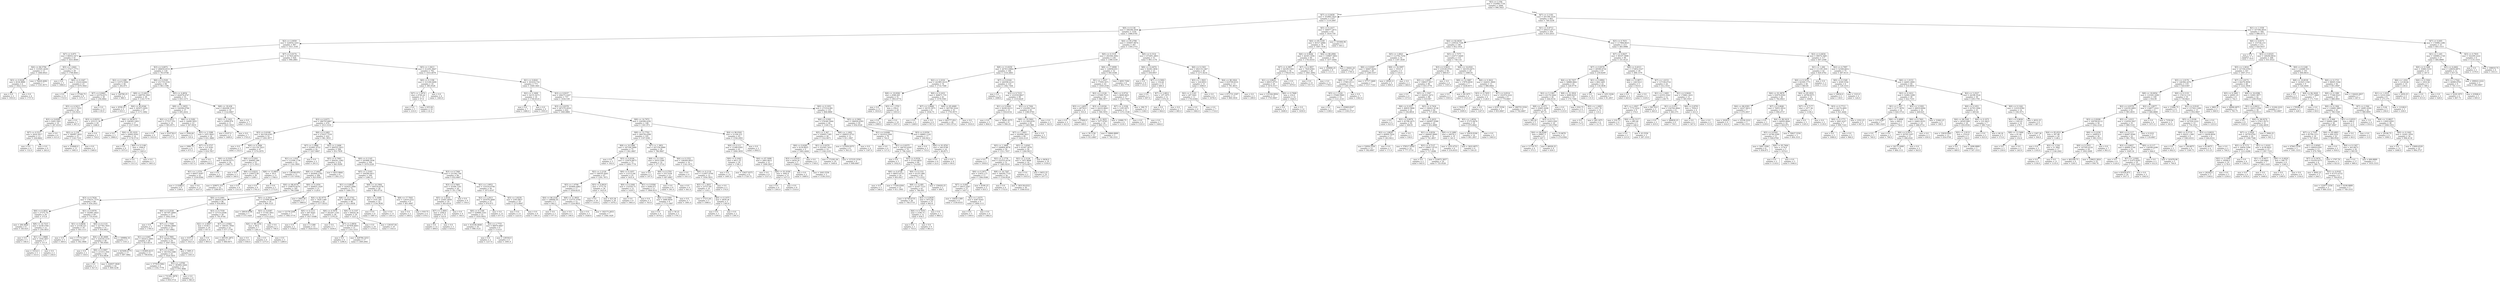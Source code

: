 digraph Tree {
node [shape=box] ;
0 [label="X[2] <= 2.356\nmse = 332900.7734\nsamples = 2000\nvalue = 996.5925"] ;
1 [label="X[7] <= 4.0458\nmse = 352865.5025\nsamples = 1337\nvalue = 1119.2087"] ;
0 -> 1 [labeldistance=2.5, labelangle=45, headlabel="True"] ;
2 [label="X[0] <= 0.136\nmse = 346296.5936\nsamples = 1254\nvalue = 1086.0781"] ;
1 -> 2 ;
3 [label="X[2] <= 2.0058\nmse = 324054.3163\nsamples = 967\nvalue = 1021.3185"] ;
2 -> 3 ;
4 [label="X[7] <= 0.875\nmse = 80052.5473\nsamples = 41\nvalue = 1631.8049"] ;
3 -> 4 ;
5 [label="X[4] <= 84.5794\nmse = 153501.4438\nsamples = 13\nvalue = 1466.6923"] ;
4 -> 5 ;
6 [label="X[3] <= 0.9228\nmse = 8536.8889\nsamples = 6\nvalue = 1822.3333"] ;
5 -> 6 ;
7 [label="mse = 0.0\nsamples = 2\nvalue = 1953.0"] ;
6 -> 7 ;
8 [label="mse = 0.0\nsamples = 4\nvalue = 1757.0"] ;
6 -> 8 ;
9 [label="mse = 76420.4082\nsamples = 7\nvalue = 1161.8571"] ;
5 -> 9 ;
10 [label="X[5] <= 1.0441\nmse = 27417.1773\nsamples = 28\nvalue = 1708.4643"] ;
4 -> 10 ;
11 [label="mse = 0.0\nsamples = 5\nvalue = 1884.0"] ;
10 -> 11 ;
12 [label="X[0] <= 0.1047\nmse = 25222.8204\nsamples = 23\nvalue = 1670.3043"] ;
10 -> 12 ;
13 [label="mse = 0.0\nsamples = 15\nvalue = 1723.0"] ;
12 -> 13 ;
14 [label="mse = 57546.75\nsamples = 8\nvalue = 1571.5"] ;
12 -> 14 ;
15 [label="X[7] <= 0.9174\nmse = 317625.6674\nsamples = 926\nvalue = 994.2883"] ;
3 -> 15 ;
16 [label="X[3] <= 0.6672\nmse = 286650.8153\nsamples = 134\nvalue = 763.0746"] ;
15 -> 16 ;
17 [label="X[2] <= 2.1288\nmse = 53572.5094\nsamples = 40\nvalue = 292.875"] ;
16 -> 17 ;
18 [label="X[7] <= 0.8461\nmse = 22576.6371\nsamples = 38\nvalue = 256.6842"] ;
17 -> 18 ;
19 [label="X[5] <= 4.5413\nmse = 13113.7633\nsamples = 26\nvalue = 335.9231"] ;
18 -> 19 ;
20 [label="X[3] <= 0.6299\nmse = 9283.1801\nsamples = 19\nvalue = 287.6316"] ;
19 -> 20 ;
21 [label="X[7] <= 0.5317\nmse = 2624.5917\nsamples = 13\nvalue = 228.8462"] ;
20 -> 21 ;
22 [label="mse = 0.0\nsamples = 4\nvalue = 152.0"] ;
21 -> 22 ;
23 [label="mse = 0.0\nsamples = 9\nvalue = 263.0"] ;
21 -> 23 ;
24 [label="mse = 0.0\nsamples = 6\nvalue = 415.0"] ;
20 -> 24 ;
25 [label="mse = 0.0\nsamples = 7\nvalue = 467.0"] ;
19 -> 25 ;
26 [label="mse = 0.0\nsamples = 12\nvalue = 85.0"] ;
18 -> 26 ;
27 [label="mse = 144780.25\nsamples = 2\nvalue = 980.5"] ;
17 -> 27 ;
28 [label="X[6] <= 0.2528\nmse = 251719.2192\nsamples = 94\nvalue = 963.1596"] ;
16 -> 28 ;
29 [label="X[8] <= 13.4013\nmse = 208750.3563\nsamples = 39\nvalue = 1143.7179"] ;
28 -> 29 ;
30 [label="mse = 4556.25\nsamples = 2\nvalue = 635.5"] ;
29 -> 30 ;
31 [label="X[4] <= 85.6344\nmse = 205071.8291\nsamples = 37\nvalue = 1171.1892"] ;
29 -> 31 ;
32 [label="X[3] <= 0.8253\nmse = 255111.36\nsamples = 20\nvalue = 1046.8"] ;
31 -> 32 ;
33 [label="X[2] <= 2.158\nmse = 300997.2622\nsamples = 15\nvalue = 1145.7333"] ;
32 -> 33 ;
34 [label="mse = 316840.0\nsamples = 13\nvalue = 1082.0"] ;
33 -> 34 ;
35 [label="mse = 0.0\nsamples = 2\nvalue = 1560.0"] ;
33 -> 35 ;
36 [label="mse = 0.0\nsamples = 5\nvalue = 750.0"] ;
32 -> 36 ;
37 [label="X[4] <= 90.8571\nmse = 106583.1903\nsamples = 17\nvalue = 1317.5294"] ;
31 -> 37 ;
38 [label="mse = 0.0\nsamples = 3\nvalue = 1966.0"] ;
37 -> 38 ;
39 [label="X[4] <= 95.1019\nmse = 20002.9592\nsamples = 14\nvalue = 1178.5714"] ;
37 -> 39 ;
40 [label="mse = 0.0\nsamples = 9\nvalue = 1075.0"] ;
39 -> 40 ;
41 [label="X[0] <= 0.1148\nmse = 1944.0\nsamples = 5\nvalue = 1365.0"] ;
39 -> 41 ;
42 [label="mse = 0.0\nsamples = 2\nvalue = 1311.0"] ;
41 -> 42 ;
43 [label="mse = 0.0\nsamples = 3\nvalue = 1401.0"] ;
41 -> 43 ;
44 [label="X[5] <= 4.4654\nmse = 242678.4747\nsamples = 55\nvalue = 835.1273"] ;
28 -> 44 ;
45 [label="X[8] <= 11.9055\nmse = 104306.6706\nsamples = 37\nvalue = 695.2432"] ;
44 -> 45 ;
46 [label="X[2] <= 2.1812\nmse = 177217.551\nsamples = 14\nvalue = 905.8571"] ;
45 -> 46 ;
47 [label="mse = 0.0\nsamples = 9\nvalue = 1033.0"] ;
46 -> 47 ;
48 [label="mse = 414736.0\nsamples = 5\nvalue = 677.0"] ;
46 -> 48 ;
49 [label="X[6] <= 0.5282\nmse = 16490.3025\nsamples = 23\nvalue = 567.0435"] ;
45 -> 49 ;
50 [label="mse = 3504.64\nsamples = 5\nvalue = 335.4"] ;
49 -> 50 ;
51 [label="X[5] <= 2.3388\nmse = 1051.9043\nsamples = 18\nvalue = 631.3889"] ;
49 -> 51 ;
52 [label="mse = 1806.75\nsamples = 4\nvalue = 675.5"] ;
51 -> 52 ;
53 [label="X[7] <= 0.2727\nmse = 121.4541\nsamples = 14\nvalue = 618.7857"] ;
51 -> 53 ;
54 [label="mse = 0.0\nsamples = 9\nvalue = 627.0"] ;
53 -> 54 ;
55 [label="mse = 0.0\nsamples = 5\nvalue = 604.0"] ;
53 -> 55 ;
56 [label="X[8] <= 18.436\nmse = 404208.3333\nsamples = 18\nvalue = 1122.6667"] ;
44 -> 56 ;
57 [label="X[2] <= 2.1421\nmse = 12090.876\nsamples = 11\nvalue = 1625.1818"] ;
56 -> 57 ;
58 [label="mse = 4107.0\nsamples = 4\nvalue = 1489.0"] ;
57 -> 58 ;
59 [label="mse = 0.0\nsamples = 7\nvalue = 1703.0"] ;
57 -> 59 ;
60 [label="mse = 0.0\nsamples = 7\nvalue = 333.0"] ;
56 -> 60 ;
61 [label="X[5] <= 1.0413\nmse = 312291.0647\nsamples = 792\nvalue = 1033.4078"] ;
15 -> 61 ;
62 [label="X[0] <= 0.1196\nmse = 315180.0499\nsamples = 19\nvalue = 385.0526"] ;
61 -> 62 ;
63 [label="X[7] <= 1.2974\nmse = 6740.24\nsamples = 15\nvalue = 97.6"] ;
62 -> 63 ;
64 [label="mse = 0.0\nsamples = 5\nvalue = 210.0"] ;
63 -> 64 ;
65 [label="mse = 635.04\nsamples = 10\nvalue = 41.4"] ;
63 -> 65 ;
66 [label="mse = 0.0\nsamples = 4\nvalue = 1463.0"] ;
62 -> 66 ;
67 [label="X[1] <= 0.8241\nmse = 301633.716\nsamples = 773\nvalue = 1049.3441"] ;
61 -> 67 ;
68 [label="X[2] <= 2.1609\nmse = 54131.0273\nsamples = 16\nvalue = 1749.8125"] ;
67 -> 68 ;
69 [label="mse = 0.0\nsamples = 7\nvalue = 1486.0"] ;
68 -> 69 ;
70 [label="mse = 0.0\nsamples = 9\nvalue = 1955.0"] ;
68 -> 70 ;
71 [label="X[3] <= 0.9237\nmse = 296275.2207\nsamples = 757\nvalue = 1034.539"] ;
67 -> 71 ;
72 [label="X[3] <= 0.8378\nmse = 287279.2018\nsamples = 622\nvalue = 1083.6881"] ;
71 -> 72 ;
73 [label="X[3] <= 0.6271\nmse = 286793.6667\nsamples = 474\nvalue = 1015.5316"] ;
72 -> 73 ;
74 [label="X[3] <= 0.6168\nmse = 261526.6361\nsamples = 52\nvalue = 1293.3077"] ;
73 -> 74 ;
75 [label="mse = 0.0\nsamples = 5\nvalue = 532.0"] ;
74 -> 75 ;
76 [label="X[0] <= 0.1084\nmse = 221130.7623\nsamples = 47\nvalue = 1374.2979"] ;
74 -> 76 ;
77 [label="X[6] <= 0.5293\nmse = 64358.4375\nsamples = 24\nvalue = 1568.75"] ;
76 -> 77 ;
78 [label="X[1] <= 1.1574\nmse = 60037.9587\nsamples = 22\nvalue = 1539.6364"] ;
77 -> 78 ;
79 [label="mse = 113288.0\nsamples = 9\nvalue = 1399.0"] ;
78 -> 79 ;
80 [label="mse = 0.0\nsamples = 13\nvalue = 1637.0"] ;
78 -> 80 ;
81 [label="mse = 0.0\nsamples = 2\nvalue = 1889.0"] ;
77 -> 81 ;
82 [label="X[6] <= 0.5293\nmse = 304092.586\nsamples = 23\nvalue = 1171.3913"] ;
76 -> 82 ;
83 [label="mse = 0.0\nsamples = 3\nvalue = 340.0"] ;
82 -> 83 ;
84 [label="X[6] <= 0.9222\nmse = 230472.49\nsamples = 20\nvalue = 1296.1"] ;
82 -> 84 ;
85 [label="mse = 329071.551\nsamples = 14\nvalue = 1288.8571"] ;
84 -> 85 ;
86 [label="mse = 0.0\nsamples = 6\nvalue = 1313.0"] ;
84 -> 86 ;
87 [label="X[6] <= 0.1683\nmse = 279227.7516\nsamples = 422\nvalue = 981.3033"] ;
73 -> 87 ;
88 [label="X[7] <= 3.3688\nmse = 222661.9722\nsamples = 24\nvalue = 1437.6667"] ;
87 -> 88 ;
89 [label="X[1] <= 1.018\nmse = 112506.1736\nsamples = 22\nvalue = 1541.9091"] ;
88 -> 89 ;
90 [label="X[8] <= 15.0853\nmse = 30.0\nsamples = 11\nvalue = 1766.0"] ;
89 -> 90 ;
91 [label="mse = 0.0\nsamples = 6\nvalue = 1761.0"] ;
90 -> 91 ;
92 [label="mse = 0.0\nsamples = 5\nvalue = 1772.0"] ;
90 -> 92 ;
93 [label="mse = 124548.876\nsamples = 11\nvalue = 1317.8182"] ;
89 -> 93 ;
94 [label="mse = 0.0\nsamples = 2\nvalue = 291.0"] ;
88 -> 94 ;
95 [label="X[2] <= 2.2496\nmse = 269322.5915\nsamples = 398\nvalue = 953.7839"] ;
87 -> 95 ;
96 [label="X[5] <= 6.7093\nmse = 264241.3362\nsamples = 214\nvalue = 845.9299"] ;
95 -> 96 ;
97 [label="X[8] <= 17.6001\nmse = 262600.2782\nsamples = 206\nvalue = 825.0583"] ;
96 -> 97 ;
98 [label="X[4] <= 88.4579\nmse = 250670.9279\nsamples = 185\nvalue = 790.5568"] ;
97 -> 98 ;
99 [label="X[3] <= 0.7634\nmse = 178231.7574\nsamples = 89\nvalue = 654.2921"] ;
98 -> 99 ;
100 [label="X[6] <= 0.3832\nmse = 27375.76\nsamples = 20\nvalue = 375.8"] ;
99 -> 100 ;
101 [label="mse = 284.4844\nsamples = 8\nvalue = 563.625"] ;
100 -> 101 ;
102 [label="X[8] <= 14.7315\nmse = 6238.5764\nsamples = 12\nvalue = 250.5833"] ;
100 -> 102 ;
103 [label="mse = 0.0\nsamples = 5\nvalue = 166.0"] ;
102 -> 103 ;
104 [label="X[1] <= 1.0868\nmse = 1934.2857\nsamples = 7\nvalue = 311.0"] ;
102 -> 104 ;
105 [label="mse = 1014.0\nsamples = 5\nvalue = 333.0"] ;
104 -> 105 ;
106 [label="mse = 0.0\nsamples = 2\nvalue = 256.0"] ;
104 -> 106 ;
107 [label="X[1] <= 0.9576\nmse = 192961.4925\nsamples = 69\nvalue = 735.0145"] ;
99 -> 107 ;
108 [label="X[1] <= 0.8656\nmse = 21538.321\nsamples = 18\nvalue = 503.1111"] ;
107 -> 108 ;
109 [label="mse = 0.0\nsamples = 5\nvalue = 349.0"] ;
108 -> 109 ;
110 [label="mse = 17174.2367\nsamples = 13\nvalue = 562.3846"] ;
108 -> 110 ;
111 [label="X[0] <= 0.1133\nmse = 227783.7655\nsamples = 51\nvalue = 816.8627"] ;
107 -> 111 ;
112 [label="X[4] <= 85.4069\nmse = 224334.2155\nsamples = 46\nvalue = 785.9565"] ;
111 -> 112 ;
113 [label="mse = 0.0\nsamples = 2\nvalue = 150.0"] ;
112 -> 113 ;
114 [label="X[6] <= 0.3067\nmse = 215311.936\nsamples = 44\nvalue = 814.8636"] ;
112 -> 114 ;
115 [label="mse = 0.0\nsamples = 2\nvalue = 927.0"] ;
114 -> 115 ;
116 [label="mse = 224937.5828\nsamples = 42\nvalue = 809.5238"] ;
114 -> 116 ;
117 [label="mse = 169884.16\nsamples = 5\nvalue = 1101.2"] ;
111 -> 117 ;
118 [label="X[0] <= 0.1091\nmse = 284655.0181\nsamples = 96\nvalue = 916.8854"] ;
98 -> 118 ;
119 [label="X[6] <= 0.2528\nmse = 367597.4909\nsamples = 57\nvalue = 1002.3509"] ;
118 -> 119 ;
120 [label="mse = 0.0\nsamples = 5\nvalue = 1785.0"] ;
119 -> 120 ;
121 [label="X[7] <= 1.7509\nmse = 338382.0869\nsamples = 52\nvalue = 927.0962"] ;
119 -> 121 ;
122 [label="X[1] <= 0.845\nmse = 292412.2895\nsamples = 28\nvalue = 823.8214"] ;
121 -> 122 ;
123 [label="mse = 425406.4775\nsamples = 17\nvalue = 897.5882"] ;
122 -> 123 ;
124 [label="mse = 65469.4215\nsamples = 11\nvalue = 709.8182"] ;
122 -> 124 ;
125 [label="X[3] <= 0.7885\nmse = 365053.0764\nsamples = 24\nvalue = 1047.5833"] ;
121 -> 125 ;
126 [label="X[7] <= 2.5203\nmse = 391554.3388\nsamples = 22\nvalue = 1024.5455"] ;
125 -> 126 ;
127 [label="mse = 377819.5062\nsamples = 9\nvalue = 1102.7778"] ;
126 -> 127 ;
128 [label="X[5] <= 1.6706\nmse = 393892.5444\nsamples = 13\nvalue = 970.3846"] ;
126 -> 128 ;
129 [label="mse = 731261.3878\nsamples = 7\nvalue = 959.5714"] ;
128 -> 129 ;
130 [label="mse = 0.0\nsamples = 6\nvalue = 983.0"] ;
128 -> 130 ;
131 [label="mse = 3481.0\nsamples = 2\nvalue = 1301.0"] ;
125 -> 131 ;
132 [label="X[3] <= 0.7559\nmse = 137153.0506\nsamples = 39\nvalue = 791.9744"] ;
118 -> 132 ;
133 [label="X[2] <= 2.0697\nmse = 6149.5\nsamples = 16\nvalue = 957.0"] ;
132 -> 133 ;
134 [label="mse = 4107.0\nsamples = 8\nvalue = 1021.0"] ;
133 -> 134 ;
135 [label="mse = 0.0\nsamples = 8\nvalue = 893.0"] ;
133 -> 135 ;
136 [label="X[7] <= 2.9382\nmse = 196161.7958\nsamples = 23\nvalue = 677.1739"] ;
132 -> 136 ;
137 [label="mse = 265181.2872\nsamples = 17\nvalue = 684.6471"] ;
136 -> 137 ;
138 [label="mse = 0.0\nsamples = 6\nvalue = 656.0"] ;
136 -> 138 ;
139 [label="X[0] <= 0.1054\nmse = 264825.1429\nsamples = 21\nvalue = 1129.0"] ;
97 -> 139 ;
140 [label="X[5] <= 4.5631\nmse = 127099.4648\nsamples = 16\nvalue = 900.3125"] ;
139 -> 140 ;
141 [label="mse = 29018.9796\nsamples = 7\nvalue = 575.1429"] ;
140 -> 141 ;
142 [label="X[3] <= 0.6387\nmse = 57182.3951\nsamples = 9\nvalue = 1153.2222"] ;
140 -> 142 ;
143 [label="X[4] <= 88.1254\nmse = 48.0\nsamples = 7\nvalue = 1281.0"] ;
142 -> 143 ;
144 [label="mse = 0.0\nsamples = 4\nvalue = 1275.0"] ;
143 -> 144 ;
145 [label="mse = 0.0\nsamples = 3\nvalue = 1289.0"] ;
143 -> 145 ;
146 [label="mse = 0.0\nsamples = 2\nvalue = 706.0"] ;
142 -> 146 ;
147 [label="mse = 2662.56\nsamples = 5\nvalue = 1860.8"] ;
139 -> 147 ;
148 [label="mse = 6433.9844\nsamples = 8\nvalue = 1383.375"] ;
96 -> 148 ;
149 [label="X[0] <= 0.1145\nmse = 245968.3036\nsamples = 184\nvalue = 1079.2228"] ;
95 -> 149 ;
150 [label="X[5] <= 2.5183\nmse = 164280.0411\nsamples = 100\nvalue = 1286.33"] ;
149 -> 150 ;
151 [label="X[1] <= 0.8656\nmse = 142625.2066\nsamples = 72\nvalue = 1400.375"] ;
150 -> 151 ;
152 [label="X[4] <= 82.9775\nmse = 7620.1389\nsamples = 24\nvalue = 1577.8333"] ;
151 -> 152 ;
153 [label="mse = 12178.5306\nsamples = 7\nvalue = 1482.5714"] ;
152 -> 153 ;
154 [label="X[0] <= 0.1111\nmse = 467.8201\nsamples = 17\nvalue = 1617.0588"] ;
152 -> 154 ;
155 [label="mse = 0.0\nsamples = 2\nvalue = 1558.0"] ;
154 -> 155 ;
156 [label="mse = 3.1289\nsamples = 15\nvalue = 1624.9333"] ;
154 -> 156 ;
157 [label="X[8] <= 13.3742\nmse = 186509.1454\nsamples = 48\nvalue = 1311.6458"] ;
151 -> 157 ;
158 [label="X[6] <= 0.7676\nmse = 262267.1161\nsamples = 28\nvalue = 1376.25"] ;
157 -> 158 ;
159 [label="mse = 0.0\nsamples = 7\nvalue = 1439.0"] ;
158 -> 159 ;
160 [label="X[7] <= 2.8834\nmse = 347939.4603\nsamples = 21\nvalue = 1355.3333"] ;
158 -> 160 ;
161 [label="mse = 0.0\nsamples = 4\nvalue = 1296.0"] ;
160 -> 161 ;
162 [label="mse = 428784.3253\nsamples = 17\nvalue = 1369.2941"] ;
160 -> 162 ;
163 [label="X[0] <= 0.1107\nmse = 66424.36\nsamples = 20\nvalue = 1221.2"] ;
157 -> 163 ;
164 [label="mse = 0.0\nsamples = 10\nvalue = 1279.0"] ;
163 -> 164 ;
165 [label="mse = 126167.04\nsamples = 10\nvalue = 1163.4"] ;
163 -> 165 ;
166 [label="X[8] <= 14.1904\nmse = 100518.6378\nsamples = 28\nvalue = 993.0714"] ;
150 -> 166 ;
167 [label="X[5] <= 5.1098\nmse = 3141.595\nsamples = 22\nvalue = 1154.3636"] ;
166 -> 167 ;
168 [label="mse = 0.0\nsamples = 9\nvalue = 1087.0"] ;
167 -> 168 ;
169 [label="mse = 0.0\nsamples = 13\nvalue = 1201.0"] ;
167 -> 169 ;
170 [label="X[8] <= 17.7043\nmse = 12419.2222\nsamples = 6\nvalue = 401.6667"] ;
166 -> 170 ;
171 [label="mse = 0.0\nsamples = 2\nvalue = 248.0"] ;
170 -> 171 ;
172 [label="mse = 918.75\nsamples = 4\nvalue = 478.5"] ;
170 -> 172 ;
173 [label="X[3] <= 0.7368\nmse = 231362.746\nsamples = 84\nvalue = 832.6667"] ;
149 -> 173 ;
174 [label="X[3] <= 0.7083\nmse = 35308.7181\nsamples = 28\nvalue = 351.1786"] ;
173 -> 174 ;
175 [label="X[5] <= 2.4535\nmse = 25441.4958\nsamples = 19\nvalue = 443.6316"] ;
174 -> 175 ;
176 [label="X[7] <= 3.3693\nmse = 2304.0\nsamples = 15\nvalue = 523.0"] ;
175 -> 176 ;
177 [label="mse = 0.0\nsamples = 12\nvalue = 499.0"] ;
176 -> 177 ;
178 [label="mse = 0.0\nsamples = 3\nvalue = 619.0"] ;
176 -> 178 ;
179 [label="mse = 0.0\nsamples = 4\nvalue = 146.0"] ;
175 -> 179 ;
180 [label="mse = 0.0\nsamples = 9\nvalue = 156.0"] ;
174 -> 180 ;
181 [label="X[1] <= 1.0953\nmse = 155516.6706\nsamples = 56\nvalue = 1073.4107"] ;
173 -> 181 ;
182 [label="X[2] <= 2.2913\nmse = 201678.5668\nsamples = 37\nvalue = 970.973"] ;
181 -> 182 ;
183 [label="X[0] <= 0.1166\nmse = 329060.3161\nsamples = 22\nvalue = 1035.0455"] ;
182 -> 183 ;
184 [label="mse = 414146.4648\nsamples = 16\nvalue = 998.3125"] ;
183 -> 184 ;
185 [label="X[5] <= 2.7755\nmse = 88970.6667\nsamples = 6\nvalue = 1133.0"] ;
183 -> 185 ;
186 [label="mse = 0.0\nsamples = 2\nvalue = 1217.0"] ;
185 -> 186 ;
187 [label="mse = 128164.0\nsamples = 4\nvalue = 1091.0"] ;
185 -> 187 ;
188 [label="mse = 0.0\nsamples = 15\nvalue = 877.0"] ;
182 -> 188 ;
189 [label="X[5] <= 3.8239\nmse = 5393.8837\nsamples = 19\nvalue = 1272.8947"] ;
181 -> 189 ;
190 [label="mse = 0.0\nsamples = 13\nvalue = 1223.0"] ;
189 -> 190 ;
191 [label="mse = 0.0\nsamples = 6\nvalue = 1381.0"] ;
189 -> 191 ;
192 [label="X[8] <= 14.7972\nmse = 226308.4182\nsamples = 148\nvalue = 1301.973"] ;
72 -> 192 ;
193 [label="X[8] <= 12.7702\nmse = 260158.4366\nsamples = 105\nvalue = 1197.0381"] ;
192 -> 193 ;
194 [label="X[8] <= 10.5366\nmse = 187190.5689\nsamples = 75\nvalue = 1361.0667"] ;
193 -> 194 ;
195 [label="mse = 0.0\nsamples = 3\nvalue = 192.0"] ;
194 -> 195 ;
196 [label="X[3] <= 0.9104\nmse = 135670.8673\nsamples = 72\nvalue = 1409.7778"] ;
194 -> 196 ;
197 [label="X[2] <= 2.2126\nmse = 108105.4441\nsamples = 47\nvalue = 1291.7872"] ;
196 -> 197 ;
198 [label="X[5] <= 1.6706\nmse = 203664.4983\nsamples = 17\nvalue = 1058.8235"] ;
197 -> 198 ;
199 [label="X[4] <= 86.2144\nmse = 148648.56\nsamples = 5\nvalue = 662.2"] ;
198 -> 199 ;
200 [label="mse = 0.0\nsamples = 3\nvalue = 977.0"] ;
199 -> 200 ;
201 [label="mse = 0.0\nsamples = 2\nvalue = 190.0"] ;
199 -> 201 ;
202 [label="X[8] <= 11.9055\nmse = 133731.0764\nsamples = 12\nvalue = 1224.0833"] ;
198 -> 202 ;
203 [label="mse = 0.0\nsamples = 5\nvalue = 1028.0"] ;
202 -> 203 ;
204 [label="mse = 182173.2653\nsamples = 7\nvalue = 1364.1429"] ;
202 -> 204 ;
205 [label="X[3] <= 0.9019\nmse = 5773.76\nsamples = 30\nvalue = 1423.8"] ;
197 -> 205 ;
206 [label="mse = 0.0\nsamples = 10\nvalue = 1319.0"] ;
205 -> 206 ;
207 [label="mse = 423.36\nsamples = 20\nvalue = 1476.2"] ;
205 -> 207 ;
208 [label="X[0] <= 0.1057\nmse = 112115.84\nsamples = 25\nvalue = 1631.6"] ;
196 -> 208 ;
209 [label="X[0] <= 0.1049\nmse = 152550.75\nsamples = 12\nvalue = 1439.5"] ;
208 -> 209 ;
210 [label="mse = 0.0\nsamples = 9\nvalue = 1665.0"] ;
209 -> 210 ;
211 [label="mse = 0.0\nsamples = 3\nvalue = 763.0"] ;
209 -> 211 ;
212 [label="X[1] <= 0.9394\nmse = 9284.071\nsamples = 13\nvalue = 1808.9231"] ;
208 -> 212 ;
213 [label="X[0] <= 0.1069\nmse = 3086.8056\nsamples = 6\nvalue = 1713.1667"] ;
212 -> 213 ;
214 [label="mse = 0.0\nsamples = 4\nvalue = 1674.0"] ;
213 -> 214 ;
215 [label="mse = 56.25\nsamples = 2\nvalue = 1791.5"] ;
213 -> 215 ;
216 [label="mse = 0.0\nsamples = 7\nvalue = 1891.0"] ;
212 -> 216 ;
217 [label="X[7] <= 1.3851\nmse = 207156.0989\nsamples = 30\nvalue = 786.9667"] ;
193 -> 217 ;
218 [label="X[8] <= 13.1501\nmse = 5910.5306\nsamples = 14\nvalue = 377.5714"] ;
217 -> 218 ;
219 [label="mse = 0.0\nsamples = 2\nvalue = 197.0"] ;
218 -> 219 ;
220 [label="X[6] <= 0.2793\nmse = 555.5556\nsamples = 12\nvalue = 407.6667"] ;
218 -> 220 ;
221 [label="mse = 0.0\nsamples = 8\nvalue = 391.0"] ;
220 -> 221 ;
222 [label="mse = 0.0\nsamples = 4\nvalue = 441.0"] ;
220 -> 222 ;
223 [label="X[6] <= 0.1552\nmse = 108269.9023\nsamples = 16\nvalue = 1145.1875"] ;
217 -> 223 ;
224 [label="mse = 0.0\nsamples = 4\nvalue = 1411.0"] ;
223 -> 224 ;
225 [label="X[0] <= 0.1118\nmse = 112957.0764\nsamples = 12\nvalue = 1056.5833"] ;
223 -> 225 ;
226 [label="X[5] <= 1.3925\nmse = 23727.69\nsamples = 10\nvalue = 1193.1"] ;
225 -> 226 ;
227 [label="mse = 17213.44\nsamples = 5\nvalue = 1080.4"] ;
226 -> 227 ;
228 [label="X[0] <= 0.1075\nmse = 4839.36\nsamples = 5\nvalue = 1305.8"] ;
226 -> 228 ;
229 [label="mse = 0.0\nsamples = 3\nvalue = 1249.0"] ;
228 -> 229 ;
230 [label="mse = 0.0\nsamples = 2\nvalue = 1391.0"] ;
228 -> 230 ;
231 [label="mse = 0.0\nsamples = 2\nvalue = 374.0"] ;
225 -> 231 ;
232 [label="X[4] <= 96.0342\nmse = 51106.212\nsamples = 43\nvalue = 1558.2093"] ;
192 -> 232 ;
233 [label="X[0] <= 0.113\nmse = 15389.9393\nsamples = 41\nvalue = 1600.3659"] ;
232 -> 233 ;
234 [label="X[0] <= 0.1042\nmse = 6611.55\nsamples = 20\nvalue = 1706.5"] ;
233 -> 234 ;
235 [label="mse = 0.0\nsamples = 12\nvalue = 1691.0"] ;
234 -> 235 ;
236 [label="mse = 15627.9375\nsamples = 8\nvalue = 1729.75"] ;
234 -> 236 ;
237 [label="X[4] <= 87.5098\nmse = 2805.0612\nsamples = 21\nvalue = 1499.2857"] ;
233 -> 237 ;
238 [label="mse = 0.0\nsamples = 9\nvalue = 1537.0"] ;
237 -> 238 ;
239 [label="X[4] <= 91.0184\nmse = 3042.0\nsamples = 12\nvalue = 1471.0"] ;
237 -> 239 ;
240 [label="mse = 0.0\nsamples = 4\nvalue = 1393.0"] ;
239 -> 240 ;
241 [label="mse = 0.0\nsamples = 8\nvalue = 1510.0"] ;
239 -> 241 ;
242 [label="mse = 0.0\nsamples = 2\nvalue = 694.0"] ;
232 -> 242 ;
243 [label="X[0] <= 0.1051\nmse = 275314.081\nsamples = 135\nvalue = 808.0889"] ;
71 -> 243 ;
244 [label="X[6] <= 0.928\nmse = 278340.3944\nsamples = 40\nvalue = 1169.175"] ;
243 -> 244 ;
245 [label="X[5] <= 5.367\nmse = 230003.7385\nsamples = 28\nvalue = 1322.6071"] ;
244 -> 245 ;
246 [label="X[6] <= 0.6285\nmse = 9159.8025\nsamples = 9\nvalue = 1665.4444"] ;
245 -> 246 ;
247 [label="X[3] <= 0.9335\nmse = 6434.24\nsamples = 5\nvalue = 1598.6"] ;
246 -> 247 ;
248 [label="mse = 0.0\nsamples = 2\nvalue = 1689.0"] ;
247 -> 248 ;
249 [label="mse = 1643.5556\nsamples = 3\nvalue = 1538.3333"] ;
247 -> 249 ;
250 [label="mse = 0.0\nsamples = 4\nvalue = 1749.0"] ;
246 -> 250 ;
251 [label="X[1] <= 0.9379\nmse = 252565.7452\nsamples = 19\nvalue = 1160.2105"] ;
245 -> 251 ;
252 [label="mse = 172391.04\nsamples = 10\nvalue = 1440.6"] ;
251 -> 252 ;
253 [label="mse = 157235.5556\nsamples = 9\nvalue = 848.6667"] ;
251 -> 253 ;
254 [label="X[6] <= 1.1492\nmse = 208025.9722\nsamples = 12\nvalue = 811.1667"] ;
244 -> 254 ;
255 [label="mse = 127650.9375\nsamples = 8\nvalue = 563.25"] ;
254 -> 255 ;
256 [label="mse = 0.0\nsamples = 4\nvalue = 1307.0"] ;
254 -> 256 ;
257 [label="X[5] <= 4.5802\nmse = 196026.6393\nsamples = 95\nvalue = 656.0526"] ;
243 -> 257 ;
258 [label="X[1] <= 0.8288\nmse = 161014.2564\nsamples = 78\nvalue = 762.0"] ;
257 -> 258 ;
259 [label="mse = 0.0\nsamples = 4\nvalue = 127.0"] ;
258 -> 259 ;
260 [label="X[1] <= 0.8375\nmse = 146743.6245\nsamples = 74\nvalue = 796.3243"] ;
258 -> 260 ;
261 [label="mse = 0.0\nsamples = 5\nvalue = 1932.0"] ;
260 -> 261 ;
262 [label="X[3] <= 0.9354\nmse = 57143.8832\nsamples = 69\nvalue = 714.029"] ;
260 -> 262 ;
263 [label="X[6] <= 0.4756\nmse = 68053.8733\nsamples = 24\nvalue = 603.0417"] ;
262 -> 263 ;
264 [label="mse = 0.0\nsamples = 3\nvalue = 546.0"] ;
263 -> 264 ;
265 [label="mse = 77244.6304\nsamples = 21\nvalue = 611.1905"] ;
263 -> 265 ;
266 [label="X[0] <= 0.1331\nmse = 41251.684\nsamples = 45\nvalue = 773.2222"] ;
262 -> 266 ;
267 [label="X[8] <= 12.681\nmse = 32167.7123\nsamples = 43\nvalue = 786.093"] ;
266 -> 267 ;
268 [label="mse = 41740.6735\nsamples = 28\nvalue = 744.5714"] ;
267 -> 268 ;
269 [label="X[3] <= 0.9426\nmse = 5072.64\nsamples = 15\nvalue = 863.6"] ;
267 -> 269 ;
270 [label="X[6] <= 0.7676\nmse = 2106.75\nsamples = 12\nvalue = 834.5"] ;
269 -> 270 ;
271 [label="mse = 0.0\nsamples = 3\nvalue = 755.0"] ;
270 -> 271 ;
272 [label="mse = 0.0\nsamples = 9\nvalue = 861.0"] ;
270 -> 272 ;
273 [label="mse = 0.0\nsamples = 3\nvalue = 980.0"] ;
269 -> 273 ;
274 [label="mse = 156420.25\nsamples = 2\nvalue = 496.5"] ;
266 -> 274 ;
275 [label="X[3] <= 0.9356\nmse = 68865.1142\nsamples = 17\nvalue = 169.9412"] ;
257 -> 275 ;
276 [label="mse = 0.0\nsamples = 3\nvalue = 735.0"] ;
275 -> 276 ;
277 [label="X[4] <= 91.8761\nmse = 540.9796\nsamples = 14\nvalue = 48.8571"] ;
275 -> 277 ;
278 [label="mse = 0.0\nsamples = 6\nvalue = 22.0"] ;
277 -> 278 ;
279 [label="mse = 0.0\nsamples = 8\nvalue = 69.0"] ;
277 -> 279 ;
280 [label="X[4] <= 95.2788\nmse = 359497.9974\nsamples = 287\nvalue = 1304.2753"] ;
2 -> 280 ;
281 [label="X[0] <= 0.1519\nmse = 292560.3082\nsamples = 236\nvalue = 1390.5339"] ;
280 -> 281 ;
282 [label="X[8] <= 13.0259\nmse = 267613.8802\nsamples = 184\nvalue = 1516.2663"] ;
281 -> 282 ;
283 [label="X[2] <= 2.2216\nmse = 241881.0219\nsamples = 74\nvalue = 1714.7568"] ;
282 -> 283 ;
284 [label="X[8] <= 10.8362\nmse = 4588.283\nsamples = 31\nvalue = 1903.6774"] ;
283 -> 284 ;
285 [label="mse = 0.0\nsamples = 11\nvalue = 1814.0"] ;
284 -> 285 ;
286 [label="X[5] <= 1.3701\nmse = 256.0\nsamples = 20\nvalue = 1953.0"] ;
284 -> 286 ;
287 [label="mse = 0.0\nsamples = 10\nvalue = 1969.0"] ;
286 -> 287 ;
288 [label="mse = 0.0\nsamples = 10\nvalue = 1937.0"] ;
286 -> 288 ;
289 [label="X[0] <= 0.1433\nmse = 368671.735\nsamples = 43\nvalue = 1578.5581"] ;
283 -> 289 ;
290 [label="X[7] <= 2.0668\nmse = 18135.1875\nsamples = 8\nvalue = 1034.75"] ;
289 -> 290 ;
291 [label="mse = 0.0\nsamples = 2\nvalue = 1268.0"] ;
290 -> 291 ;
292 [label="mse = 0.0\nsamples = 6\nvalue = 957.0"] ;
290 -> 292 ;
293 [label="X[4] <= 85.4069\nmse = 365749.3224\nsamples = 35\nvalue = 1702.8571"] ;
289 -> 293 ;
294 [label="mse = 443777.852\nsamples = 28\nvalue = 1651.0714"] ;
293 -> 294 ;
295 [label="mse = 0.0\nsamples = 7\nvalue = 1910.0"] ;
293 -> 295 ;
296 [label="X[7] <= 0.0164\nmse = 240590.4123\nsamples = 110\nvalue = 1382.7364"] ;
282 -> 296 ;
297 [label="mse = 0.0\nsamples = 12\nvalue = 1898.0"] ;
296 -> 297 ;
298 [label="X[3] <= 0.7233\nmse = 233559.8827\nsamples = 98\nvalue = 1319.6429"] ;
296 -> 298 ;
299 [label="X[1] <= 0.9264\nmse = 56383.6213\nsamples = 13\nvalue = 918.6154"] ;
298 -> 299 ;
300 [label="mse = 0.0\nsamples = 5\nvalue = 804.0"] ;
299 -> 300 ;
301 [label="mse = 78281.4375\nsamples = 8\nvalue = 990.25"] ;
299 -> 301 ;
302 [label="X[5] <= 4.7304\nmse = 232299.1524\nsamples = 85\nvalue = 1380.9765"] ;
298 -> 302 ;
303 [label="X[8] <= 19.5902\nmse = 211309.8191\nsamples = 83\nvalue = 1405.988"] ;
302 -> 303 ;
304 [label="X[7] <= 1.5403\nmse = 202998.3423\nsamples = 80\nvalue = 1430.2125"] ;
303 -> 304 ;
305 [label="X[5] <= 1.3484\nmse = 249804.4678\nsamples = 54\nvalue = 1511.7037"] ;
304 -> 305 ;
306 [label="mse = 0.0\nsamples = 3\nvalue = 1950.0"] ;
305 -> 306 ;
307 [label="X[2] <= 2.1778\nmse = 252533.9154\nsamples = 51\nvalue = 1485.9216"] ;
305 -> 307 ;
308 [label="X[6] <= 0.3071\nmse = 53452.173\nsamples = 17\nvalue = 1384.0588"] ;
307 -> 308 ;
309 [label="X[7] <= 0.692\nmse = 14015.2267\nsamples = 15\nvalue = 1457.2"] ;
308 -> 309 ;
310 [label="mse = 19450.1389\nsamples = 6\nvalue = 1530.8333"] ;
309 -> 310 ;
311 [label="X[1] <= 1.0275\nmse = 4367.6543\nsamples = 9\nvalue = 1408.1111"] ;
309 -> 311 ;
312 [label="mse = 0.0\nsamples = 5\nvalue = 1349.0"] ;
311 -> 312 ;
313 [label="mse = 0.0\nsamples = 4\nvalue = 1482.0"] ;
311 -> 313 ;
314 [label="mse = 8190.25\nsamples = 2\nvalue = 835.5"] ;
308 -> 314 ;
315 [label="X[8] <= 16.7267\nmse = 344292.7725\nsamples = 34\nvalue = 1536.8529"] ;
307 -> 315 ;
316 [label="mse = 0.0\nsamples = 4\nvalue = 1753.0"] ;
315 -> 316 ;
317 [label="mse = 383138.6322\nsamples = 30\nvalue = 1508.0333"] ;
315 -> 317 ;
318 [label="X[5] <= 3.6565\nmse = 63347.2678\nsamples = 26\nvalue = 1260.9615"] ;
304 -> 318 ;
319 [label="X[2] <= 2.2126\nmse = 7451.9648\nsamples = 16\nvalue = 1074.6875"] ;
318 -> 319 ;
320 [label="mse = 0.0\nsamples = 2\nvalue = 1055.0"] ;
319 -> 320 ;
321 [label="mse = 8453.25\nsamples = 14\nvalue = 1077.5"] ;
319 -> 321 ;
322 [label="mse = 8436.0\nsamples = 10\nvalue = 1559.0"] ;
318 -> 322 ;
323 [label="mse = 0.0\nsamples = 3\nvalue = 760.0"] ;
303 -> 323 ;
324 [label="mse = 0.0\nsamples = 2\nvalue = 343.0"] ;
302 -> 324 ;
325 [label="X[8] <= 17.9099\nmse = 126958.655\nsamples = 52\nvalue = 945.6346"] ;
281 -> 325 ;
326 [label="X[1] <= 1.1027\nmse = 77959.1671\nsamples = 43\nvalue = 1059.2558"] ;
325 -> 326 ;
327 [label="X[2] <= 2.2126\nmse = 47646.7515\nsamples = 26\nvalue = 886.3077"] ;
326 -> 327 ;
328 [label="X[5] <= 1.4455\nmse = 46756.0\nsamples = 4\nvalue = 555.0"] ;
327 -> 328 ;
329 [label="mse = 0.0\nsamples = 2\nvalue = 421.0"] ;
328 -> 329 ;
330 [label="mse = 57600.0\nsamples = 2\nvalue = 689.0"] ;
328 -> 330 ;
331 [label="X[3] <= 0.8194\nmse = 24222.8843\nsamples = 22\nvalue = 946.5455"] ;
327 -> 331 ;
332 [label="X[8] <= 12.3835\nmse = 7077.8765\nsamples = 18\nvalue = 886.1111"] ;
331 -> 332 ;
333 [label="mse = 30.1156\nsamples = 15\nvalue = 913.4667"] ;
332 -> 333 ;
334 [label="mse = 19866.8889\nsamples = 3\nvalue = 749.3333"] ;
332 -> 334 ;
335 [label="mse = 10980.75\nsamples = 4\nvalue = 1218.5"] ;
331 -> 335 ;
336 [label="X[6] <= 0.9732\nmse = 8608.0623\nsamples = 17\nvalue = 1323.7647"] ;
326 -> 336 ;
337 [label="X[7] <= 2.2104\nmse = 1183.2071\nsamples = 13\nvalue = 1372.1538"] ;
336 -> 337 ;
338 [label="mse = 0.0\nsamples = 6\nvalue = 1335.0"] ;
337 -> 338 ;
339 [label="mse = 0.0\nsamples = 7\nvalue = 1404.0"] ;
337 -> 339 ;
340 [label="mse = 396.75\nsamples = 4\nvalue = 1166.5"] ;
336 -> 340 ;
341 [label="mse = 4693.7284\nsamples = 9\nvalue = 402.7778"] ;
325 -> 341 ;
342 [label="X[0] <= 0.1514\nmse = 475491.2803\nsamples = 51\nvalue = 905.1176"] ;
280 -> 342 ;
343 [label="X[8] <= 12.6074\nmse = 92262.3856\nsamples = 23\nvalue = 458.6957"] ;
342 -> 343 ;
344 [label="mse = 0.0\nsamples = 8\nvalue = 43.0"] ;
343 -> 344 ;
345 [label="X[7] <= 0.5902\nmse = 154.64\nsamples = 15\nvalue = 680.4"] ;
343 -> 345 ;
346 [label="mse = 0.0\nsamples = 3\nvalue = 697.0"] ;
345 -> 346 ;
347 [label="X[7] <= 2.4812\nmse = 107.1875\nsamples = 12\nvalue = 676.25"] ;
345 -> 347 ;
348 [label="mse = 0.0\nsamples = 5\nvalue = 664.0"] ;
347 -> 348 ;
349 [label="mse = 0.0\nsamples = 7\nvalue = 685.0"] ;
347 -> 349 ;
350 [label="X[6] <= 0.1563\nmse = 492110.1467\nsamples = 28\nvalue = 1271.8214"] ;
342 -> 350 ;
351 [label="X[5] <= 1.3925\nmse = 324.6933\nsamples = 15\nvalue = 1696.8"] ;
350 -> 351 ;
352 [label="X[2] <= 2.1143\nmse = 267.5041\nsamples = 11\nvalue = 1703.6364"] ;
351 -> 352 ;
353 [label="mse = 0.0\nsamples = 4\nvalue = 1682.0"] ;
352 -> 353 ;
354 [label="mse = 0.0\nsamples = 7\nvalue = 1716.0"] ;
352 -> 354 ;
355 [label="mse = 0.0\nsamples = 4\nvalue = 1678.0"] ;
351 -> 355 ;
356 [label="X[4] <= 98.1824\nmse = 610709.6331\nsamples = 13\nvalue = 781.4615"] ;
350 -> 356 ;
357 [label="mse = 671731.2397\nsamples = 11\nvalue = 869.1818"] ;
356 -> 357 ;
358 [label="mse = 0.0\nsamples = 2\nvalue = 299.0"] ;
356 -> 358 ;
359 [label="X[5] <= 6.1417\nmse = 184977.2672\nsamples = 83\nvalue = 1619.759"] ;
1 -> 359 ;
360 [label="X[4] <= 85.5339\nmse = 85517.4984\nsamples = 78\nvalue = 1697.7436"] ;
359 -> 360 ;
361 [label="X[6] <= 0.9044\nmse = 44303.1056\nsamples = 60\nvalue = 1763.8333"] ;
360 -> 361 ;
362 [label="X[7] <= 4.3857\nmse = 64109.5303\nsamples = 34\nvalue = 1704.6176"] ;
361 -> 362 ;
363 [label="X[1] <= 0.8622\nmse = 69015.9715\nsamples = 29\nvalue = 1674.5517"] ;
362 -> 363 ;
364 [label="mse = 131544.9956\nsamples = 15\nvalue = 1703.0667"] ;
363 -> 364 ;
365 [label="X[6] <= 0.7848\nmse = 216.0\nsamples = 14\nvalue = 1644.0"] ;
363 -> 365 ;
366 [label="mse = 0.0\nsamples = 2\nvalue = 1608.0"] ;
365 -> 366 ;
367 [label="mse = 0.0\nsamples = 12\nvalue = 1650.0"] ;
365 -> 367 ;
368 [label="mse = 0.0\nsamples = 5\nvalue = 1879.0"] ;
362 -> 368 ;
369 [label="X[7] <= 4.3857\nmse = 7820.6583\nsamples = 26\nvalue = 1841.2692"] ;
361 -> 369 ;
370 [label="mse = 0.0\nsamples = 15\nvalue = 1917.0"] ;
369 -> 370 ;
371 [label="mse = 0.0\nsamples = 11\nvalue = 1738.0"] ;
369 -> 371 ;
372 [label="X[4] <= 88.2994\nmse = 159807.5802\nsamples = 18\nvalue = 1477.4444"] ;
360 -> 372 ;
373 [label="mse = 100806.25\nsamples = 8\nvalue = 1117.5"] ;
372 -> 373 ;
374 [label="mse = 20442.24\nsamples = 10\nvalue = 1765.4"] ;
372 -> 374 ;
375 [label="mse = 161660.96\nsamples = 5\nvalue = 403.2"] ;
359 -> 375 ;
376 [label="X[7] <= 2.1181\nmse = 201180.3524\nsamples = 663\nvalue = 749.3258"] ;
0 -> 376 [labeldistance=2.5, labelangle=-45, headlabel="False"] ;
377 [label="X[1] <= 0.8713\nmse = 200215.6717\nsamples = 359\nvalue = 633.2033"] ;
376 -> 377 ;
378 [label="X[4] <= 82.6636\nmse = 239524.7166\nsamples = 146\nvalue = 852.1918"] ;
377 -> 378 ;
379 [label="X[5] <= 1.6921\nmse = 112792.7256\nsamples = 32\nvalue = 1187.3438"] ;
378 -> 379 ;
380 [label="X[6] <= 0.9397\nmse = 56667.8202\nsamples = 28\nvalue = 1280.5357"] ;
379 -> 380 ;
381 [label="X[8] <= 17.129\nmse = 37983.0113\nsamples = 21\nvalue = 1201.4762"] ;
380 -> 381 ;
382 [label="X[5] <= 1.1224\nmse = 37648.5969\nsamples = 14\nvalue = 1121.2143"] ;
381 -> 382 ;
383 [label="mse = 0.0\nsamples = 3\nvalue = 1198.0"] ;
382 -> 383 ;
384 [label="mse = 45869.8347\nsamples = 11\nvalue = 1100.2727"] ;
382 -> 384 ;
385 [label="mse = 0.0\nsamples = 7\nvalue = 1362.0"] ;
381 -> 385 ;
386 [label="mse = 37717.3469\nsamples = 7\nvalue = 1517.7143"] ;
380 -> 386 ;
387 [label="X[8] <= 16.5997\nmse = 19321.5\nsamples = 4\nvalue = 535.0"] ;
379 -> 387 ;
388 [label="mse = 28561.0\nsamples = 2\nvalue = 606.0"] ;
387 -> 388 ;
389 [label="mse = 0.0\nsamples = 2\nvalue = 464.0"] ;
387 -> 389 ;
390 [label="X[5] <= 1.7375\nmse = 234717.6449\nsamples = 114\nvalue = 758.114"] ;
378 -> 390 ;
391 [label="X[3] <= 0.9433\nmse = 219149.4703\nsamples = 94\nvalue = 689.617"] ;
390 -> 391 ;
392 [label="X[5] <= 1.0291\nmse = 198027.3017\nsamples = 90\nvalue = 653.3778"] ;
391 -> 392 ;
393 [label="mse = 0.0\nsamples = 4\nvalue = 1373.0"] ;
392 -> 393 ;
394 [label="X[5] <= 1.1567\nmse = 182031.2472\nsamples = 86\nvalue = 619.907"] ;
392 -> 394 ;
395 [label="X[6] <= 0.2257\nmse = 49832.5806\nsamples = 22\nvalue = 336.6818"] ;
394 -> 395 ;
396 [label="mse = 0.0\nsamples = 2\nvalue = 623.0"] ;
395 -> 396 ;
397 [label="X[3] <= 0.8979\nmse = 45798.2475\nsamples = 20\nvalue = 308.05"] ;
395 -> 397 ;
398 [label="X[2] <= 3.8839\nmse = 40909.7024\nsamples = 17\nvalue = 263.9412"] ;
397 -> 398 ;
399 [label="mse = 52856.5556\nsamples = 12\nvalue = 302.6667"] ;
398 -> 399 ;
400 [label="mse = 0.0\nsamples = 5\nvalue = 171.0"] ;
398 -> 400 ;
401 [label="mse = 0.0\nsamples = 3\nvalue = 558.0"] ;
397 -> 401 ;
402 [label="X[3] <= 0.7424\nmse = 190421.4138\nsamples = 64\nvalue = 717.2656"] ;
394 -> 402 ;
403 [label="X[7] <= 0.2633\nmse = 240907.9388\nsamples = 45\nvalue = 652.4889"] ;
402 -> 403 ;
404 [label="X[1] <= 0.8256\nmse = 266645.9069\nsamples = 35\nvalue = 741.4857"] ;
403 -> 404 ;
405 [label="mse = 378517.9592\nsamples = 14\nvalue = 777.5714"] ;
404 -> 405 ;
406 [label="X[3] <= 0.7127\nmse = 190617.6735\nsamples = 21\nvalue = 717.4286"] ;
404 -> 406 ;
407 [label="mse = 0.0\nsamples = 2\nvalue = 645.0"] ;
406 -> 407 ;
408 [label="mse = 210072.3657\nsamples = 19\nvalue = 725.0526"] ;
406 -> 408 ;
409 [label="X[0] <= 0.1488\nmse = 26078.2\nsamples = 10\nvalue = 341.0"] ;
403 -> 409 ;
410 [label="mse = 1253.4722\nsamples = 6\nvalue = 214.8333"] ;
409 -> 410 ;
411 [label="mse = 3622.6875\nsamples = 4\nvalue = 530.25"] ;
409 -> 411 ;
412 [label="X[5] <= 1.4034\nmse = 37372.8476\nsamples = 19\nvalue = 870.6842"] ;
402 -> 412 ;
413 [label="mse = 32418.9184\nsamples = 14\nvalue = 801.2857"] ;
412 -> 413 ;
414 [label="mse = 0.0\nsamples = 5\nvalue = 1065.0"] ;
412 -> 414 ;
415 [label="mse = 0.0\nsamples = 4\nvalue = 1505.0"] ;
391 -> 415 ;
416 [label="X[8] <= 14.6541\nmse = 182193.6475\nsamples = 20\nvalue = 1080.05"] ;
390 -> 416 ;
417 [label="X[8] <= 12.5887\nmse = 17876.6939\nsamples = 7\nvalue = 1438.8571"] ;
416 -> 417 ;
418 [label="mse = 0.0\nsamples = 3\nvalue = 1593.0"] ;
417 -> 418 ;
419 [label="mse = 99.1875\nsamples = 4\nvalue = 1323.25"] ;
417 -> 419 ;
420 [label="X[6] <= 0.3622\nmse = 164021.3609\nsamples = 13\nvalue = 886.8462"] ;
416 -> 420 ;
421 [label="X[3] <= 0.7455\nmse = 17125.5\nsamples = 4\nvalue = 1128.0"] ;
420 -> 421 ;
422 [label="mse = 5929.0\nsamples = 2\nvalue = 1009.0"] ;
421 -> 422 ;
423 [label="mse = 0.0\nsamples = 2\nvalue = 1247.0"] ;
421 -> 423 ;
424 [label="X[7] <= 0.6514\nmse = 191974.2222\nsamples = 9\nvalue = 779.6667"] ;
420 -> 424 ;
425 [label="mse = 6197.5556\nsamples = 3\nvalue = 853.6667"] ;
424 -> 425 ;
426 [label="mse = 280755.5556\nsamples = 6\nvalue = 742.6667"] ;
424 -> 426 ;
427 [label="X[3] <= 0.7631\nmse = 117868.8025\nsamples = 213\nvalue = 483.0986"] ;
377 -> 427 ;
428 [label="X[7] <= 0.9437\nmse = 99107.5898\nsamples = 96\nvalue = 331.8125"] ;
427 -> 428 ;
429 [label="X[7] <= 0.8576\nmse = 49598.4754\nsamples = 67\nvalue = 259.8209"] ;
428 -> 429 ;
430 [label="X[4] <= 93.7457\nmse = 58888.0662\nsamples = 45\nvalue = 328.9778"] ;
429 -> 430 ;
431 [label="X[2] <= 5.1383\nmse = 63176.5444\nsamples = 26\nvalue = 444.6154"] ;
430 -> 431 ;
432 [label="X[8] <= 12.075\nmse = 25661.0208\nsamples = 24\nvalue = 387.25"] ;
431 -> 432 ;
433 [label="mse = 282.24\nsamples = 5\nvalue = 602.6"] ;
432 -> 433 ;
434 [label="X[3] <= 0.711\nmse = 16923.928\nsamples = 19\nvalue = 330.5789"] ;
432 -> 434 ;
435 [label="X[4] <= 84.8546\nmse = 29897.5\nsamples = 8\nvalue = 407.5"] ;
434 -> 435 ;
436 [label="mse = 11718.75\nsamples = 4\nvalue = 375.5"] ;
435 -> 436 ;
437 [label="mse = 46028.25\nsamples = 4\nvalue = 439.5"] ;
435 -> 437 ;
438 [label="mse = 55.8678\nsamples = 11\nvalue = 274.6364"] ;
434 -> 438 ;
439 [label="mse = 0.0\nsamples = 2\nvalue = 1133.0"] ;
431 -> 439 ;
440 [label="X[8] <= 12.3916\nmse = 9680.8255\nsamples = 19\nvalue = 170.7368"] ;
430 -> 440 ;
441 [label="mse = 816.75\nsamples = 4\nvalue = 311.5"] ;
440 -> 441 ;
442 [label="X[5] <= 1.2492\nmse = 5351.76\nsamples = 15\nvalue = 133.2"] ;
440 -> 442 ;
443 [label="mse = 0.0\nsamples = 11\nvalue = 177.0"] ;
442 -> 443 ;
444 [label="mse = 285.1875\nsamples = 4\nvalue = 12.75"] ;
442 -> 444 ;
445 [label="X[1] <= 0.8902\nmse = 804.1405\nsamples = 22\nvalue = 118.3636"] ;
429 -> 445 ;
446 [label="mse = 0.0\nsamples = 15\nvalue = 131.0"] ;
445 -> 446 ;
447 [label="mse = 1451.9184\nsamples = 7\nvalue = 91.2857"] ;
445 -> 447 ;
448 [label="X[6] <= 0.4313\nmse = 173852.5327\nsamples = 29\nvalue = 498.1379"] ;
428 -> 448 ;
449 [label="X[8] <= 13.9871\nmse = 144150.0\nsamples = 5\nvalue = 910.0"] ;
448 -> 449 ;
450 [label="mse = 0.0\nsamples = 2\nvalue = 445.0"] ;
449 -> 450 ;
451 [label="mse = 0.0\nsamples = 3\nvalue = 1220.0"] ;
449 -> 451 ;
452 [label="X[7] <= 1.6153\nmse = 137338.4722\nsamples = 24\nvalue = 412.3333"] ;
448 -> 452 ;
453 [label="X[1] <= 1.1693\nmse = 43553.3542\nsamples = 12\nvalue = 238.75"] ;
452 -> 453 ;
454 [label="X[7] <= 1.2927\nmse = 7772.2222\nsamples = 9\nvalue = 170.0"] ;
453 -> 454 ;
455 [label="mse = 216.75\nsamples = 4\nvalue = 74.5"] ;
454 -> 455 ;
456 [label="X[4] <= 82.5117\nmse = 683.44\nsamples = 5\nvalue = 246.4"] ;
454 -> 456 ;
457 [label="mse = 0.0\nsamples = 2\nvalue = 215.0"] ;
456 -> 457 ;
458 [label="mse = 43.5556\nsamples = 3\nvalue = 267.3333"] ;
456 -> 458 ;
459 [label="mse = 94178.0\nsamples = 3\nvalue = 445.0"] ;
453 -> 459 ;
460 [label="X[1] <= 0.9426\nmse = 170861.2431\nsamples = 12\nvalue = 585.9167"] ;
452 -> 460 ;
461 [label="X[1] <= 0.913\nmse = 234764.4844\nsamples = 8\nvalue = 663.375"] ;
460 -> 461 ;
462 [label="mse = 0.0\nsamples = 2\nvalue = 435.0"] ;
461 -> 462 ;
463 [label="mse = 289839.25\nsamples = 6\nvalue = 739.5"] ;
461 -> 463 ;
464 [label="X[6] <= 0.8761\nmse = 7056.0\nsamples = 4\nvalue = 431.0"] ;
460 -> 464 ;
465 [label="mse = 0.0\nsamples = 2\nvalue = 347.0"] ;
464 -> 465 ;
466 [label="mse = 0.0\nsamples = 2\nvalue = 515.0"] ;
464 -> 466 ;
467 [label="X[2] <= 4.4634\nmse = 99074.3485\nsamples = 117\nvalue = 607.2308"] ;
427 -> 467 ;
468 [label="X[1] <= 1.206\nmse = 111181.059\nsamples = 42\nvalue = 820.4762"] ;
467 -> 468 ;
469 [label="X[0] <= 0.1676\nmse = 82509.1775\nsamples = 40\nvalue = 860.85"] ;
468 -> 469 ;
470 [label="X[4] <= 91.0878\nmse = 93979.0592\nsamples = 26\nvalue = 782.6923"] ;
469 -> 470 ;
471 [label="X[4] <= 86.0393\nmse = 14227.0612\nsamples = 7\nvalue = 479.2857"] ;
470 -> 471 ;
472 [label="mse = 2028.0\nsamples = 4\nvalue = 432.0"] ;
471 -> 472 ;
473 [label="mse = 23536.2222\nsamples = 3\nvalue = 542.3333"] ;
471 -> 473 ;
474 [label="X[7] <= 0.4646\nmse = 76951.0914\nsamples = 19\nvalue = 894.4737"] ;
470 -> 474 ;
475 [label="mse = 0.0\nsamples = 3\nvalue = 1239.0"] ;
474 -> 475 ;
476 [label="X[4] <= 98.5419\nmse = 64950.4844\nsamples = 16\nvalue = 829.875"] ;
474 -> 476 ;
477 [label="X[5] <= 4.0342\nmse = 14746.2249\nsamples = 13\nvalue = 928.0769"] ;
476 -> 477 ;
478 [label="mse = 1601.3594\nsamples = 8\nvalue = 836.875"] ;
477 -> 478 ;
479 [label="X[4] <= 95.7464\nmse = 1176.0\nsamples = 5\nvalue = 1074.0"] ;
477 -> 479 ;
480 [label="mse = 0.0\nsamples = 2\nvalue = 1116.0"] ;
479 -> 480 ;
481 [label="mse = 0.0\nsamples = 3\nvalue = 1046.0"] ;
479 -> 481 ;
482 [label="mse = 59627.5556\nsamples = 3\nvalue = 404.3333"] ;
476 -> 482 ;
483 [label="X[4] <= 85.2932\nmse = 28794.8571\nsamples = 14\nvalue = 1006.0"] ;
469 -> 483 ;
484 [label="X[7] <= 0.7177\nmse = 1077.36\nsamples = 5\nvalue = 1158.2"] ;
483 -> 484 ;
485 [label="mse = 0.0\nsamples = 3\nvalue = 1185.0"] ;
484 -> 485 ;
486 [label="mse = 0.0\nsamples = 2\nvalue = 1118.0"] ;
484 -> 486 ;
487 [label="X[3] <= 0.7713\nmse = 24174.4691\nsamples = 9\nvalue = 921.4444"] ;
483 -> 487 ;
488 [label="X[0] <= 0.1773\nmse = 2841.6327\nsamples = 7\nvalue = 999.7143"] ;
487 -> 488 ;
489 [label="mse = 0.0\nsamples = 2\nvalue = 1084.0"] ;
488 -> 489 ;
490 [label="mse = 0.0\nsamples = 5\nvalue = 966.0"] ;
488 -> 490 ;
491 [label="mse = 2352.25\nsamples = 2\nvalue = 647.5"] ;
487 -> 491 ;
492 [label="mse = 0.0\nsamples = 2\nvalue = 13.0"] ;
468 -> 492 ;
493 [label="X[2] <= 4.7997\nmse = 52568.8452\nsamples = 75\nvalue = 487.8133"] ;
467 -> 493 ;
494 [label="X[0] <= 0.1549\nmse = 4509.5556\nsamples = 6\nvalue = 129.3333"] ;
493 -> 494 ;
495 [label="mse = 10816.0\nsamples = 2\nvalue = 136.0"] ;
494 -> 495 ;
496 [label="mse = 1323.0\nsamples = 4\nvalue = 126.0"] ;
494 -> 496 ;
497 [label="X[6] <= 1.0153\nmse = 44601.6085\nsamples = 69\nvalue = 518.9855"] ;
493 -> 497 ;
498 [label="X[2] <= 6.1612\nmse = 52082.5289\nsamples = 30\nvalue = 622.7333"] ;
497 -> 498 ;
499 [label="X[1] <= 1.207\nmse = 5177.3878\nsamples = 14\nvalue = 820.5714"] ;
498 -> 499 ;
500 [label="mse = 1375.8367\nsamples = 7\nvalue = 885.1429"] ;
499 -> 500 ;
501 [label="X[6] <= 0.4898\nmse = 640.0\nsamples = 7\nvalue = 756.0"] ;
499 -> 501 ;
502 [label="mse = 0.0\nsamples = 5\nvalue = 740.0"] ;
501 -> 502 ;
503 [label="mse = 0.0\nsamples = 2\nvalue = 796.0"] ;
501 -> 503 ;
504 [label="X[5] <= 3.5393\nmse = 28910.6094\nsamples = 16\nvalue = 449.625"] ;
498 -> 504 ;
505 [label="X[6] <= 0.7601\nmse = 16663.9235\nsamples = 14\nvalue = 488.0714"] ;
504 -> 505 ;
506 [label="X[6] <= 0.5973\nmse = 20705.5207\nsamples = 11\nvalue = 498.4545"] ;
505 -> 506 ;
507 [label="mse = 24175.2099\nsamples = 9\nvalue = 484.1111"] ;
506 -> 507 ;
508 [label="mse = 0.0\nsamples = 2\nvalue = 563.0"] ;
506 -> 508 ;
509 [label="mse = 0.0\nsamples = 3\nvalue = 450.0"] ;
505 -> 509 ;
510 [label="mse = 31862.25\nsamples = 2\nvalue = 180.5"] ;
504 -> 510 ;
511 [label="X[2] <= 5.2527\nmse = 24198.3524\nsamples = 39\nvalue = 439.1795"] ;
497 -> 511 ;
512 [label="X[0] <= 0.1051\nmse = 22703.1904\nsamples = 25\nvalue = 495.64"] ;
511 -> 512 ;
513 [label="X[4] <= 86.5261\nmse = 26545.608\nsamples = 18\nvalue = 459.0556"] ;
512 -> 513 ;
514 [label="mse = 33618.9941\nsamples = 13\nvalue = 434.0769"] ;
513 -> 514 ;
515 [label="X[5] <= 2.9131\nmse = 2314.8\nsamples = 5\nvalue = 524.0"] ;
513 -> 515 ;
516 [label="mse = 0.0\nsamples = 2\nvalue = 489.0"] ;
515 -> 516 ;
517 [label="mse = 2496.8889\nsamples = 3\nvalue = 547.3333"] ;
515 -> 517 ;
518 [label="X[0] <= 0.1072\nmse = 531.0612\nsamples = 7\nvalue = 589.7143"] ;
512 -> 518 ;
519 [label="mse = 0.0\nsamples = 2\nvalue = 625.0"] ;
518 -> 519 ;
520 [label="mse = 46.24\nsamples = 5\nvalue = 575.6"] ;
518 -> 520 ;
521 [label="X[0] <= 0.1242\nmse = 11010.6582\nsamples = 14\nvalue = 338.3571"] ;
511 -> 521 ;
522 [label="X[1] <= 0.9636\nmse = 1345.61\nsamples = 10\nvalue = 278.7"] ;
521 -> 522 ;
523 [label="X[8] <= 13.5466\nmse = 61.44\nsamples = 5\nvalue = 252.6"] ;
522 -> 523 ;
524 [label="mse = 0.0\nsamples = 3\nvalue = 259.0"] ;
523 -> 524 ;
525 [label="mse = 0.0\nsamples = 2\nvalue = 243.0"] ;
523 -> 525 ;
526 [label="mse = 1267.36\nsamples = 5\nvalue = 304.8"] ;
522 -> 526 ;
527 [label="mse = 4032.25\nsamples = 4\nvalue = 487.5"] ;
521 -> 527 ;
528 [label="X[1] <= 1.1558\nmse = 167590.4916\nsamples = 304\nvalue = 886.4572"] ;
376 -> 528 ;
529 [label="X[6] <= 0.0273\nmse = 155726.153\nsamples = 271\nvalue = 920.9557"] ;
528 -> 529 ;
530 [label="mse = 0.0\nsamples = 3\nvalue = 19.0"] ;
529 -> 530 ;
531 [label="X[3] <= 0.8325\nmse = 148260.8032\nsamples = 268\nvalue = 931.0522"] ;
529 -> 531 ;
532 [label="X[5] <= 3.3616\nmse = 147182.6765\nsamples = 167\nvalue = 1007.3713"] ;
531 -> 532 ;
533 [label="X[5] <= 2.0176\nmse = 146384.2476\nsamples = 119\nvalue = 920.6387"] ;
532 -> 533 ;
534 [label="X[8] <= 18.0054\nmse = 133345.3299\nsamples = 100\nvalue = 954.99"] ;
533 -> 534 ;
535 [label="X[2] <= 4.8378\nmse = 124192.6893\nsamples = 91\nvalue = 983.4835"] ;
534 -> 535 ;
536 [label="X[3] <= 0.8208\nmse = 109760.8112\nsamples = 56\nvalue = 1042.2143"] ;
535 -> 536 ;
537 [label="X[4] <= 85.0521\nmse = 397.86\nsamples = 20\nvalue = 1148.2"] ;
536 -> 537 ;
538 [label="mse = 0.0\nsamples = 3\nvalue = 1193.0"] ;
537 -> 538 ;
539 [label="X[2] <= 3.534\nmse = 51.3841\nsamples = 17\nvalue = 1140.2941"] ;
537 -> 539 ;
540 [label="mse = 0.0\nsamples = 6\nvalue = 1150.0"] ;
539 -> 540 ;
541 [label="mse = 0.0\nsamples = 11\nvalue = 1135.0"] ;
539 -> 541 ;
542 [label="X[6] <= 0.2258\nmse = 160810.5\nsamples = 36\nvalue = 983.3333"] ;
536 -> 542 ;
543 [label="X[0] <= 0.1055\nmse = 197595.6124\nsamples = 29\nvalue = 1003.2069"] ;
542 -> 543 ;
544 [label="mse = 462168.75\nsamples = 4\nvalue = 1293.5"] ;
543 -> 544 ;
545 [label="mse = 139623.3824\nsamples = 25\nvalue = 956.76"] ;
543 -> 545 ;
546 [label="mse = 0.0\nsamples = 7\nvalue = 901.0"] ;
542 -> 546 ;
547 [label="X[5] <= 1.4315\nmse = 132934.5927\nsamples = 35\nvalue = 889.5143"] ;
535 -> 547 ;
548 [label="X[0] <= 0.1117\nmse = 84467.8584\nsamples = 32\nvalue = 961.7812"] ;
547 -> 548 ;
549 [label="X[3] <= 0.8057\nmse = 40890.3744\nsamples = 25\nvalue = 1045.16"] ;
548 -> 549 ;
550 [label="mse = 0.0\nsamples = 6\nvalue = 1120.0"] ;
549 -> 550 ;
551 [label="X[7] <= 2.9382\nmse = 51475.8283\nsamples = 19\nvalue = 1021.5263"] ;
549 -> 551 ;
552 [label="mse = 61024.875\nsamples = 16\nvalue = 1017.5"] ;
551 -> 552 ;
553 [label="mse = 0.0\nsamples = 3\nvalue = 1043.0"] ;
551 -> 553 ;
554 [label="X[0] <= 0.117\nmse = 126599.4286\nsamples = 7\nvalue = 664.0"] ;
548 -> 554 ;
555 [label="mse = 0.0\nsamples = 2\nvalue = 412.0"] ;
554 -> 555 ;
556 [label="mse = 141676.96\nsamples = 5\nvalue = 764.8"] ;
554 -> 556 ;
557 [label="mse = 0.2222\nsamples = 3\nvalue = 118.6667"] ;
547 -> 557 ;
558 [label="X[2] <= 2.8077\nmse = 134677.4321\nsamples = 9\nvalue = 666.8889"] ;
534 -> 558 ;
559 [label="mse = 0.0\nsamples = 4\nvalue = 1071.0"] ;
558 -> 559 ;
560 [label="mse = 7259.04\nsamples = 5\nvalue = 343.6"] ;
558 -> 560 ;
561 [label="X[0] <= 0.1133\nmse = 176112.133\nsamples = 19\nvalue = 739.8421"] ;
533 -> 561 ;
562 [label="mse = 13266.75\nsamples = 4\nvalue = 311.5"] ;
561 -> 562 ;
563 [label="X[1] <= 0.9145\nmse = 157563.1289\nsamples = 15\nvalue = 854.0667"] ;
561 -> 563 ;
564 [label="X[5] <= 2.9106\nmse = 147220.2222\nsamples = 12\nvalue = 754.3333"] ;
563 -> 564 ;
565 [label="X[6] <= 0.5719\nmse = 69221.1389\nsamples = 6\nvalue = 1063.8333"] ;
564 -> 565 ;
566 [label="mse = 0.0\nsamples = 2\nvalue = 692.0"] ;
565 -> 566 ;
567 [label="mse = 136.6875\nsamples = 4\nvalue = 1249.75"] ;
565 -> 567 ;
568 [label="X[3] <= 0.6819\nmse = 33638.8056\nsamples = 6\nvalue = 444.8333"] ;
564 -> 568 ;
569 [label="mse = 82.6875\nsamples = 4\nvalue = 315.25"] ;
568 -> 569 ;
570 [label="mse = 0.0\nsamples = 2\nvalue = 704.0"] ;
568 -> 570 ;
571 [label="mse = 0.0\nsamples = 3\nvalue = 1253.0"] ;
563 -> 571 ;
572 [label="X[7] <= 2.8172\nmse = 84276.9058\nsamples = 48\nvalue = 1222.3958"] ;
532 -> 572 ;
573 [label="X[5] <= 6.1683\nmse = 26001.25\nsamples = 6\nvalue = 742.5"] ;
572 -> 573 ;
574 [label="mse = 9801.0\nsamples = 2\nvalue = 660.0"] ;
573 -> 574 ;
575 [label="mse = 28996.6875\nsamples = 4\nvalue = 783.75"] ;
573 -> 575 ;
576 [label="X[8] <= 16.6386\nmse = 55001.9977\nsamples = 42\nvalue = 1290.9524"] ;
572 -> 576 ;
577 [label="X[1] <= 0.8412\nmse = 32015.5358\nsamples = 39\nvalue = 1333.0513"] ;
576 -> 577 ;
578 [label="mse = 0.0\nsamples = 8\nvalue = 1529.0"] ;
577 -> 578 ;
579 [label="X[4] <= 96.0274\nmse = 27811.9272\nsamples = 31\nvalue = 1282.4839"] ;
577 -> 579 ;
580 [label="X[7] <= 3.5926\nmse = 18759.9762\nsamples = 29\nvalue = 1308.7586"] ;
579 -> 580 ;
581 [label="X[5] <= 9.7172\nmse = 16856.5306\nsamples = 14\nvalue = 1213.4286"] ;
580 -> 581 ;
582 [label="X[2] <= 5.1306\nmse = 19206.0\nsamples = 10\nvalue = 1178.0"] ;
581 -> 582 ;
583 [label="mse = 26244.0\nsamples = 5\nvalue = 1100.0"] ;
582 -> 583 ;
584 [label="mse = 0.0\nsamples = 5\nvalue = 1256.0"] ;
582 -> 584 ;
585 [label="mse = 0.0\nsamples = 4\nvalue = 1302.0"] ;
581 -> 585 ;
586 [label="X[1] <= 1.0103\nmse = 4138.0622\nsamples = 15\nvalue = 1397.7333"] ;
580 -> 586 ;
587 [label="X[1] <= 0.9077\nmse = 220.4082\nsamples = 7\nvalue = 1463.1429"] ;
586 -> 587 ;
588 [label="mse = 0.0\nsamples = 4\nvalue = 1476.0"] ;
587 -> 588 ;
589 [label="mse = 0.0\nsamples = 3\nvalue = 1446.0"] ;
587 -> 589 ;
590 [label="X[6] <= 0.4024\nmse = 546.75\nsamples = 8\nvalue = 1340.5"] ;
586 -> 590 ;
591 [label="mse = 0.0\nsamples = 2\nvalue = 1300.0"] ;
590 -> 591 ;
592 [label="mse = 0.0\nsamples = 6\nvalue = 1354.0"] ;
590 -> 592 ;
593 [label="mse = 3906.25\nsamples = 2\nvalue = 901.5"] ;
579 -> 593 ;
594 [label="mse = 31264.2222\nsamples = 3\nvalue = 743.6667"] ;
576 -> 594 ;
595 [label="X[0] <= 0.1248\nmse = 124488.555\nsamples = 101\nvalue = 804.8614"] ;
531 -> 595 ;
596 [label="X[8] <= 10.8539\nmse = 141825.1358\nsamples = 9\nvalue = 324.4444"] ;
595 -> 596 ;
597 [label="mse = 0.0\nsamples = 2\nvalue = 859.0"] ;
596 -> 597 ;
598 [label="X[4] <= 94.3428\nmse = 77377.3469\nsamples = 7\nvalue = 171.7143"] ;
596 -> 598 ;
599 [label="mse = 178506.25\nsamples = 2\nvalue = 428.5"] ;
598 -> 599 ;
600 [label="mse = 0.0\nsamples = 5\nvalue = 69.0"] ;
598 -> 600 ;
601 [label="X[0] <= 0.1733\nmse = 98005.5344\nsamples = 92\nvalue = 851.8587"] ;
595 -> 601 ;
602 [label="X[0] <= 0.1389\nmse = 77366.9323\nsamples = 85\nvalue = 888.4941"] ;
601 -> 602 ;
603 [label="X[0] <= 0.1364\nmse = 118482.3883\nsamples = 43\nvalue = 789.5349"] ;
602 -> 603 ;
604 [label="X[1] <= 0.968\nmse = 50806.1468\nsamples = 38\nvalue = 887.8947"] ;
603 -> 604 ;
605 [label="X[7] <= 2.7163\nmse = 85700.1211\nsamples = 16\nvalue = 747.5625"] ;
604 -> 605 ;
606 [label="mse = 47843.5556\nsamples = 3\nvalue = 1041.3333"] ;
605 -> 606 ;
607 [label="X[1] <= 0.8565\nmse = 69924.6391\nsamples = 13\nvalue = 679.7692"] ;
605 -> 607 ;
608 [label="X[7] <= 4.3074\nmse = 91434.9375\nsamples = 8\nvalue = 589.75"] ;
607 -> 608 ;
609 [label="mse = 4692.25\nsamples = 2\nvalue = 244.5"] ;
608 -> 609 ;
610 [label="X[3] <= 0.9165\nmse = 67372.4722\nsamples = 6\nvalue = 704.8333"] ;
608 -> 610 ;
611 [label="mse = 122677.5556\nsamples = 3\nvalue = 660.3333"] ;
610 -> 611 ;
612 [label="mse = 8106.8889\nsamples = 3\nvalue = 749.3333"] ;
610 -> 612 ;
613 [label="mse = 1797.76\nsamples = 5\nvalue = 823.8"] ;
607 -> 613 ;
614 [label="X[4] <= 85.4803\nmse = 690.2252\nsamples = 22\nvalue = 989.9545"] ;
604 -> 614 ;
615 [label="mse = 0.0\nsamples = 2\nvalue = 930.0"] ;
614 -> 615 ;
616 [label="X[0] <= 0.1307\nmse = 363.8475\nsamples = 20\nvalue = 995.95"] ;
614 -> 616 ;
617 [label="mse = 0.0\nsamples = 17\nvalue = 989.0"] ;
616 -> 617 ;
618 [label="mse = 600.8889\nsamples = 3\nvalue = 1035.3333"] ;
616 -> 618 ;
619 [label="X[1] <= 0.8555\nmse = 486.0\nsamples = 5\nvalue = 42.0"] ;
603 -> 619 ;
620 [label="mse = 0.0\nsamples = 3\nvalue = 60.0"] ;
619 -> 620 ;
621 [label="mse = 0.0\nsamples = 2\nvalue = 15.0"] ;
619 -> 621 ;
622 [label="X[7] <= 2.564\nmse = 14981.6304\nsamples = 42\nvalue = 989.8095"] ;
602 -> 622 ;
623 [label="mse = 3.0\nsamples = 4\nvalue = 816.0"] ;
622 -> 623 ;
624 [label="X[8] <= 13.8827\nmse = 13043.6205\nsamples = 38\nvalue = 1008.1053"] ;
622 -> 624 ;
625 [label="mse = 29106.75\nsamples = 4\nvalue = 1090.5"] ;
624 -> 625 ;
626 [label="X[0] <= 0.1442\nmse = 10261.1834\nsamples = 34\nvalue = 998.4118"] ;
624 -> 626 ;
627 [label="mse = 0.0\nsamples = 12\nvalue = 1006.0"] ;
626 -> 627 ;
628 [label="mse = 15809.6529\nsamples = 22\nvalue = 994.2727"] ;
626 -> 628 ;
629 [label="mse = 134420.2857\nsamples = 7\nvalue = 407.0"] ;
601 -> 629 ;
630 [label="X[7] <= 4.605\nmse = 174986.1286\nsamples = 33\nvalue = 603.1515"] ;
528 -> 630 ;
631 [label="X[1] <= 1.245\nmse = 100882.1728\nsamples = 27\nvalue = 484.8889"] ;
630 -> 631 ;
632 [label="X[0] <= 0.1268\nmse = 35882.5333\nsamples = 15\nvalue = 347.0"] ;
631 -> 632 ;
633 [label="X[6] <= 1.816\nmse = 12128.84\nsamples = 10\nvalue = 230.4"] ;
632 -> 633 ;
634 [label="X[1] <= 1.2335\nmse = 5314.2344\nsamples = 8\nvalue = 273.375"] ;
633 -> 634 ;
635 [label="mse = 0.64\nsamples = 5\nvalue = 294.6"] ;
634 -> 635 ;
636 [label="mse = 12168.0\nsamples = 3\nvalue = 238.0"] ;
634 -> 636 ;
637 [label="mse = 2450.25\nsamples = 2\nvalue = 58.5"] ;
633 -> 637 ;
638 [label="X[0] <= 0.1504\nmse = 1816.56\nsamples = 5\nvalue = 580.2"] ;
632 -> 638 ;
639 [label="mse = 0.0\nsamples = 3\nvalue = 615.0"] ;
638 -> 639 ;
640 [label="mse = 0.0\nsamples = 2\nvalue = 528.0"] ;
638 -> 640 ;
641 [label="X[5] <= 6.4462\nmse = 128656.6875\nsamples = 12\nvalue = 657.25"] ;
631 -> 641 ;
642 [label="X[5] <= 3.7542\nmse = 40989.8765\nsamples = 9\nvalue = 745.1111"] ;
641 -> 642 ;
643 [label="mse = 5229.1875\nsamples = 4\nvalue = 807.75"] ;
642 -> 643 ;
644 [label="mse = 63948.4\nsamples = 5\nvalue = 695.0"] ;
642 -> 644 ;
645 [label="mse = 299022.2222\nsamples = 3\nvalue = 393.6667"] ;
641 -> 645 ;
646 [label="X[3] <= 0.7835\nmse = 162299.2222\nsamples = 6\nvalue = 1135.3333"] ;
630 -> 646 ;
647 [label="mse = 0.0\nsamples = 2\nvalue = 1379.0"] ;
646 -> 647 ;
648 [label="mse = 198918.75\nsamples = 4\nvalue = 1013.5"] ;
646 -> 648 ;
}
